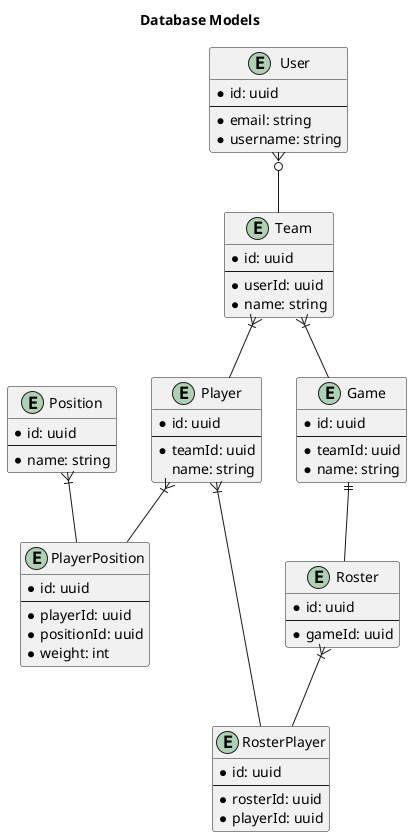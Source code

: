 @startuml db

title Database Models

entity Position {
  *id: uuid
  ---
  *name: string
}

entity User {
  *id: uuid
  ---
  *email: string
  *username: string
}

entity Team {
  *id: uuid
  ---
  *userId: uuid
  *name: string
}

entity Player {
  *id: uuid
  ---
  *teamId: uuid
  name: string
}

entity PlayerPosition {
  *id: uuid
  ---
  *playerId: uuid
  *positionId: uuid
  *weight: int
}

entity Game {
  *id: uuid
  ---
  *teamId: uuid
  *name: string
}

entity Roster {
  *id: uuid
  ---
  *gameId: uuid
}

entity RosterPlayer {
  *id: uuid
  ---
  *rosterId: uuid
  *playerId: uuid
}

User }o-- Team
Team }|-- Game
Team }|-- Player
Game ||-- Roster
Roster }|-- RosterPlayer
Player }|-- RosterPlayer
Position }|-- PlayerPosition
Player }|-- PlayerPosition

@enduml